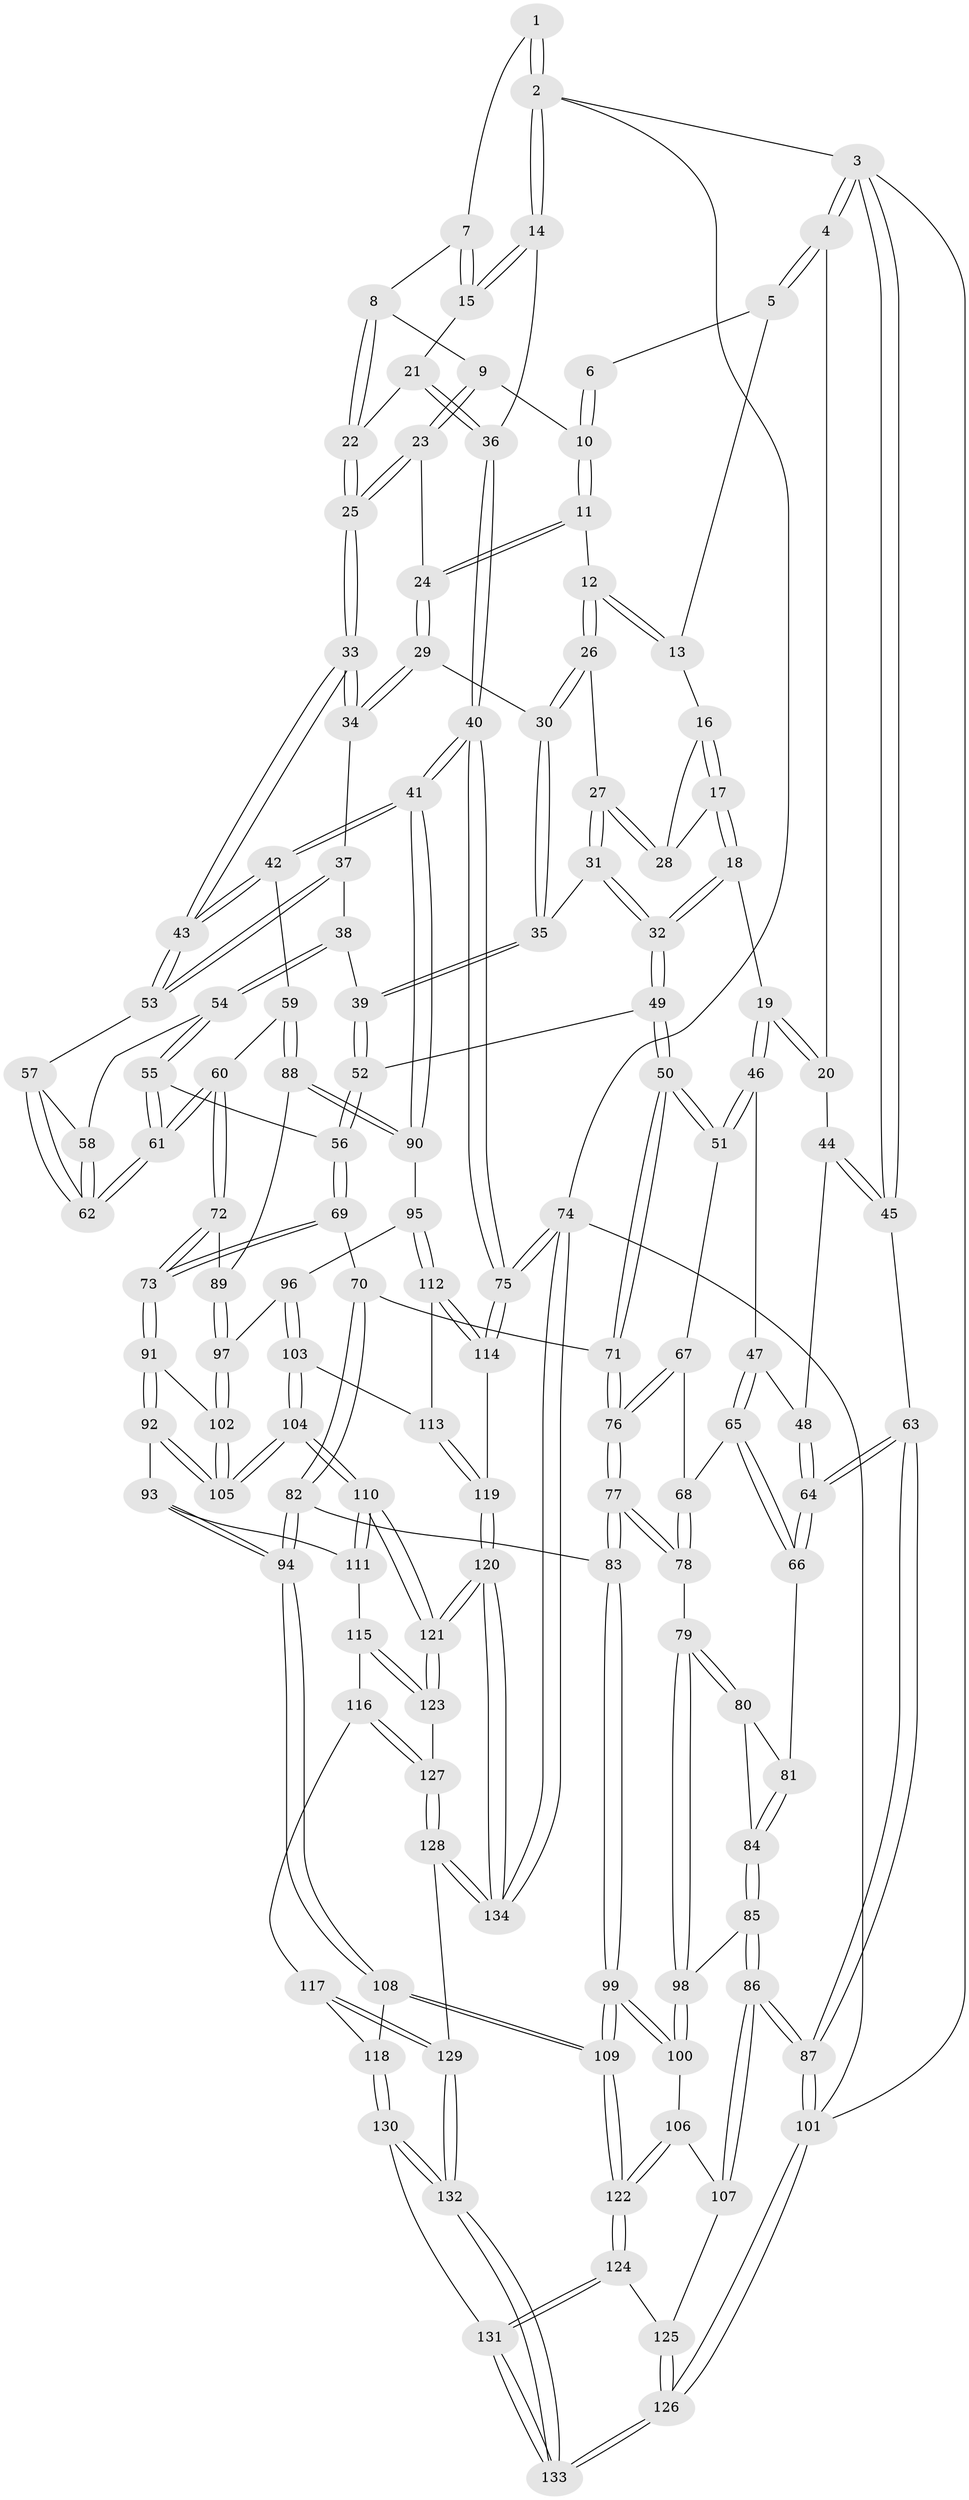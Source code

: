 // coarse degree distribution, {3: 0.46296296296296297, 4: 0.3148148148148148, 2: 0.09259259259259259, 5: 0.12962962962962962}
// Generated by graph-tools (version 1.1) at 2025/54/03/04/25 22:54:12]
// undirected, 134 vertices, 332 edges
graph export_dot {
  node [color=gray90,style=filled];
  1 [pos="+1+0"];
  2 [pos="+1+0"];
  3 [pos="+0+0"];
  4 [pos="+0.04444230999025914+0"];
  5 [pos="+0.48282373935832507+0"];
  6 [pos="+0.8160712454165571+0"];
  7 [pos="+0.9557602158824233+0.05149019122770934"];
  8 [pos="+0.9017007773728617+0.059304036110491495"];
  9 [pos="+0.8075332698154065+0"];
  10 [pos="+0.8025658568790393+0"];
  11 [pos="+0.6551438273860383+0.060534267213543214"];
  12 [pos="+0.5845900422458433+0.06684681968643262"];
  13 [pos="+0.4836936023979935+0"];
  14 [pos="+1+0"];
  15 [pos="+0.9654320855043554+0.06935185662451969"];
  16 [pos="+0.42884241771113224+0.016198405972083534"];
  17 [pos="+0.3832839356142063+0.09970595710003398"];
  18 [pos="+0.3129693392614619+0.19873001882544852"];
  19 [pos="+0.23954538208033108+0.19297071452847825"];
  20 [pos="+0.21424404033153988+0.18272651045312377"];
  21 [pos="+0.9558653909103471+0.18093743680609534"];
  22 [pos="+0.9254307967108323+0.1865012563237998"];
  23 [pos="+0.7940012110048003+0.03195140114551514"];
  24 [pos="+0.736459539551102+0.11998263640076622"];
  25 [pos="+0.9019665221766009+0.19823680536428837"];
  26 [pos="+0.581663846727248+0.08837010434285507"];
  27 [pos="+0.5349913111369552+0.15273102816542675"];
  28 [pos="+0.5000923846388267+0.12153470710969753"];
  29 [pos="+0.7261196149941883+0.18718733328127052"];
  30 [pos="+0.7048349618427593+0.19015040856460586"];
  31 [pos="+0.5100450566484287+0.24339474396801242"];
  32 [pos="+0.42497671798351516+0.26953607028823345"];
  33 [pos="+0.8357929888057865+0.26647444426764083"];
  34 [pos="+0.7568996576778115+0.21120197710697713"];
  35 [pos="+0.5803569869610529+0.26990059120995974"];
  36 [pos="+1+0.21161413015061373"];
  37 [pos="+0.655374013492277+0.33027838952795563"];
  38 [pos="+0.6169086020356619+0.3252592453486447"];
  39 [pos="+0.6074847262668858+0.31767621553689984"];
  40 [pos="+1+0.5702399376486474"];
  41 [pos="+1+0.5701861791508459"];
  42 [pos="+0.8879286761111066+0.4647101416728945"];
  43 [pos="+0.8364619223484439+0.34510939315631217"];
  44 [pos="+0.16792855916879607+0.21506818007741116"];
  45 [pos="+0+0.20159442158829904"];
  46 [pos="+0.2566040554623494+0.41157509210326276"];
  47 [pos="+0.1726490086813066+0.4337007074576867"];
  48 [pos="+0.11430520674124921+0.3256572455152626"];
  49 [pos="+0.4227839121192448+0.36306846415009875"];
  50 [pos="+0.3492192218375845+0.4629334130881431"];
  51 [pos="+0.3066375255756476+0.45022032119091054"];
  52 [pos="+0.5270391719216417+0.4457618583480718"];
  53 [pos="+0.7329001905823069+0.3475126844920555"];
  54 [pos="+0.628759584804031+0.37471480534538576"];
  55 [pos="+0.5872374131837444+0.4518527625185489"];
  56 [pos="+0.5294622210037914+0.4506152723036227"];
  57 [pos="+0.6866080239042214+0.39609165944320485"];
  58 [pos="+0.6360621184885664+0.38445640489149013"];
  59 [pos="+0.7531835751394433+0.534899904821137"];
  60 [pos="+0.7127996449862462+0.5341011431055381"];
  61 [pos="+0.6784514721691743+0.4935310682169391"];
  62 [pos="+0.6739487805094666+0.4720178932693154"];
  63 [pos="+0+0.48710013246494377"];
  64 [pos="+0+0.4826221100356171"];
  65 [pos="+0.1400779643924123+0.5053470428324284"];
  66 [pos="+0.07395766703774181+0.5273085029306861"];
  67 [pos="+0.2143738849423215+0.5202664087032541"];
  68 [pos="+0.1825869718229983+0.5268164884680229"];
  69 [pos="+0.5049825864434939+0.570777865001075"];
  70 [pos="+0.4361778465575041+0.550688092611313"];
  71 [pos="+0.3612904615553235+0.5088387580730644"];
  72 [pos="+0.5581129433319186+0.6345107250168686"];
  73 [pos="+0.5525582883801619+0.6376944621016598"];
  74 [pos="+1+1"];
  75 [pos="+1+0.8322276283676076"];
  76 [pos="+0.3133872328572253+0.5753795738326888"];
  77 [pos="+0.2825999867722205+0.6614883266827014"];
  78 [pos="+0.23997720563344127+0.6610765527389566"];
  79 [pos="+0.21293685955378938+0.6728623320394188"];
  80 [pos="+0.1368310571219172+0.626322922502689"];
  81 [pos="+0.09456247702504823+0.5729880374550926"];
  82 [pos="+0.3397211841237553+0.7060652331874521"];
  83 [pos="+0.2956381928242387+0.6732066463838771"];
  84 [pos="+0.06679610398284107+0.6985706724171"];
  85 [pos="+0.06088195616368761+0.7101156656269312"];
  86 [pos="+0+0.7858938822124497"];
  87 [pos="+0+0.7862936405745841"];
  88 [pos="+0.7609324269639655+0.6607520011404361"];
  89 [pos="+0.7505925169239857+0.6830990936027198"];
  90 [pos="+0.9162267665497554+0.7218142552189811"];
  91 [pos="+0.5523491190885333+0.6388976625165899"];
  92 [pos="+0.5385560776950783+0.6761902453773233"];
  93 [pos="+0.5299003056333309+0.6908834844064844"];
  94 [pos="+0.3714936213459607+0.7395777962091357"];
  95 [pos="+0.9045875694613893+0.7354952662805471"];
  96 [pos="+0.8040188367329217+0.7347934790681742"];
  97 [pos="+0.7403534373722693+0.7154056845730552"];
  98 [pos="+0.16713076331013382+0.7304149954715597"];
  99 [pos="+0.20050455344359694+0.8635099674294026"];
  100 [pos="+0.16823710376425383+0.7497291886546136"];
  101 [pos="+0+1"];
  102 [pos="+0.733127253491246+0.724743902961876"];
  103 [pos="+0.7798004720399908+0.8129805739054451"];
  104 [pos="+0.7219014856797038+0.8180937584261733"];
  105 [pos="+0.7190747375970876+0.7799031314754572"];
  106 [pos="+0.025809262405863686+0.831689250980787"];
  107 [pos="+0+0.8233729496467603"];
  108 [pos="+0.3499608830097808+0.8552982822898478"];
  109 [pos="+0.20350745374506257+0.8794706433110957"];
  110 [pos="+0.670518859709764+0.8956943218753708"];
  111 [pos="+0.5437878772587642+0.7441290623456085"];
  112 [pos="+0.8734673465066541+0.7951707302103291"];
  113 [pos="+0.8519808983628893+0.8144759320489209"];
  114 [pos="+0.9778830925460948+0.9086480042541734"];
  115 [pos="+0.48595818877301705+0.8751899993627832"];
  116 [pos="+0.42359286104051663+0.8879178097848884"];
  117 [pos="+0.36291663127821117+0.8650030080381597"];
  118 [pos="+0.3532273110605735+0.8590960153674"];
  119 [pos="+0.85312367267943+0.9883428004546434"];
  120 [pos="+0.7417995032848425+1"];
  121 [pos="+0.6657443258841551+0.9488969035004597"];
  122 [pos="+0.19805959662336442+0.8852179128650098"];
  123 [pos="+0.574741211861166+0.9245790259655361"];
  124 [pos="+0.19778139778566142+0.8862733056943399"];
  125 [pos="+0.0938182298076929+0.9347292941999621"];
  126 [pos="+0+1"];
  127 [pos="+0.4578462271606588+0.9817623065913756"];
  128 [pos="+0.44726633325616455+1"];
  129 [pos="+0.43297520348388896+1"];
  130 [pos="+0.3281276789280894+0.9624706851005144"];
  131 [pos="+0.19627309721063943+1"];
  132 [pos="+0.3329179990960694+1"];
  133 [pos="+0.15766243591008652+1"];
  134 [pos="+0.7388826076515208+1"];
  1 -- 2;
  1 -- 2;
  1 -- 7;
  2 -- 3;
  2 -- 14;
  2 -- 14;
  2 -- 74;
  3 -- 4;
  3 -- 4;
  3 -- 45;
  3 -- 45;
  3 -- 101;
  4 -- 5;
  4 -- 5;
  4 -- 20;
  5 -- 6;
  5 -- 13;
  6 -- 10;
  6 -- 10;
  7 -- 8;
  7 -- 15;
  7 -- 15;
  8 -- 9;
  8 -- 22;
  8 -- 22;
  9 -- 10;
  9 -- 23;
  9 -- 23;
  10 -- 11;
  10 -- 11;
  11 -- 12;
  11 -- 24;
  11 -- 24;
  12 -- 13;
  12 -- 13;
  12 -- 26;
  12 -- 26;
  13 -- 16;
  14 -- 15;
  14 -- 15;
  14 -- 36;
  15 -- 21;
  16 -- 17;
  16 -- 17;
  16 -- 28;
  17 -- 18;
  17 -- 18;
  17 -- 28;
  18 -- 19;
  18 -- 32;
  18 -- 32;
  19 -- 20;
  19 -- 20;
  19 -- 46;
  19 -- 46;
  20 -- 44;
  21 -- 22;
  21 -- 36;
  21 -- 36;
  22 -- 25;
  22 -- 25;
  23 -- 24;
  23 -- 25;
  23 -- 25;
  24 -- 29;
  24 -- 29;
  25 -- 33;
  25 -- 33;
  26 -- 27;
  26 -- 30;
  26 -- 30;
  27 -- 28;
  27 -- 28;
  27 -- 31;
  27 -- 31;
  29 -- 30;
  29 -- 34;
  29 -- 34;
  30 -- 35;
  30 -- 35;
  31 -- 32;
  31 -- 32;
  31 -- 35;
  32 -- 49;
  32 -- 49;
  33 -- 34;
  33 -- 34;
  33 -- 43;
  33 -- 43;
  34 -- 37;
  35 -- 39;
  35 -- 39;
  36 -- 40;
  36 -- 40;
  37 -- 38;
  37 -- 53;
  37 -- 53;
  38 -- 39;
  38 -- 54;
  38 -- 54;
  39 -- 52;
  39 -- 52;
  40 -- 41;
  40 -- 41;
  40 -- 75;
  40 -- 75;
  41 -- 42;
  41 -- 42;
  41 -- 90;
  41 -- 90;
  42 -- 43;
  42 -- 43;
  42 -- 59;
  43 -- 53;
  43 -- 53;
  44 -- 45;
  44 -- 45;
  44 -- 48;
  45 -- 63;
  46 -- 47;
  46 -- 51;
  46 -- 51;
  47 -- 48;
  47 -- 65;
  47 -- 65;
  48 -- 64;
  48 -- 64;
  49 -- 50;
  49 -- 50;
  49 -- 52;
  50 -- 51;
  50 -- 51;
  50 -- 71;
  50 -- 71;
  51 -- 67;
  52 -- 56;
  52 -- 56;
  53 -- 57;
  54 -- 55;
  54 -- 55;
  54 -- 58;
  55 -- 56;
  55 -- 61;
  55 -- 61;
  56 -- 69;
  56 -- 69;
  57 -- 58;
  57 -- 62;
  57 -- 62;
  58 -- 62;
  58 -- 62;
  59 -- 60;
  59 -- 88;
  59 -- 88;
  60 -- 61;
  60 -- 61;
  60 -- 72;
  60 -- 72;
  61 -- 62;
  61 -- 62;
  63 -- 64;
  63 -- 64;
  63 -- 87;
  63 -- 87;
  64 -- 66;
  64 -- 66;
  65 -- 66;
  65 -- 66;
  65 -- 68;
  66 -- 81;
  67 -- 68;
  67 -- 76;
  67 -- 76;
  68 -- 78;
  68 -- 78;
  69 -- 70;
  69 -- 73;
  69 -- 73;
  70 -- 71;
  70 -- 82;
  70 -- 82;
  71 -- 76;
  71 -- 76;
  72 -- 73;
  72 -- 73;
  72 -- 89;
  73 -- 91;
  73 -- 91;
  74 -- 75;
  74 -- 75;
  74 -- 134;
  74 -- 134;
  74 -- 101;
  75 -- 114;
  75 -- 114;
  76 -- 77;
  76 -- 77;
  77 -- 78;
  77 -- 78;
  77 -- 83;
  77 -- 83;
  78 -- 79;
  79 -- 80;
  79 -- 80;
  79 -- 98;
  79 -- 98;
  80 -- 81;
  80 -- 84;
  81 -- 84;
  81 -- 84;
  82 -- 83;
  82 -- 94;
  82 -- 94;
  83 -- 99;
  83 -- 99;
  84 -- 85;
  84 -- 85;
  85 -- 86;
  85 -- 86;
  85 -- 98;
  86 -- 87;
  86 -- 87;
  86 -- 107;
  86 -- 107;
  87 -- 101;
  87 -- 101;
  88 -- 89;
  88 -- 90;
  88 -- 90;
  89 -- 97;
  89 -- 97;
  90 -- 95;
  91 -- 92;
  91 -- 92;
  91 -- 102;
  92 -- 93;
  92 -- 105;
  92 -- 105;
  93 -- 94;
  93 -- 94;
  93 -- 111;
  94 -- 108;
  94 -- 108;
  95 -- 96;
  95 -- 112;
  95 -- 112;
  96 -- 97;
  96 -- 103;
  96 -- 103;
  97 -- 102;
  97 -- 102;
  98 -- 100;
  98 -- 100;
  99 -- 100;
  99 -- 100;
  99 -- 109;
  99 -- 109;
  100 -- 106;
  101 -- 126;
  101 -- 126;
  102 -- 105;
  102 -- 105;
  103 -- 104;
  103 -- 104;
  103 -- 113;
  104 -- 105;
  104 -- 105;
  104 -- 110;
  104 -- 110;
  106 -- 107;
  106 -- 122;
  106 -- 122;
  107 -- 125;
  108 -- 109;
  108 -- 109;
  108 -- 118;
  109 -- 122;
  109 -- 122;
  110 -- 111;
  110 -- 111;
  110 -- 121;
  110 -- 121;
  111 -- 115;
  112 -- 113;
  112 -- 114;
  112 -- 114;
  113 -- 119;
  113 -- 119;
  114 -- 119;
  115 -- 116;
  115 -- 123;
  115 -- 123;
  116 -- 117;
  116 -- 127;
  116 -- 127;
  117 -- 118;
  117 -- 129;
  117 -- 129;
  118 -- 130;
  118 -- 130;
  119 -- 120;
  119 -- 120;
  120 -- 121;
  120 -- 121;
  120 -- 134;
  120 -- 134;
  121 -- 123;
  121 -- 123;
  122 -- 124;
  122 -- 124;
  123 -- 127;
  124 -- 125;
  124 -- 131;
  124 -- 131;
  125 -- 126;
  125 -- 126;
  126 -- 133;
  126 -- 133;
  127 -- 128;
  127 -- 128;
  128 -- 129;
  128 -- 134;
  128 -- 134;
  129 -- 132;
  129 -- 132;
  130 -- 131;
  130 -- 132;
  130 -- 132;
  131 -- 133;
  131 -- 133;
  132 -- 133;
  132 -- 133;
}
